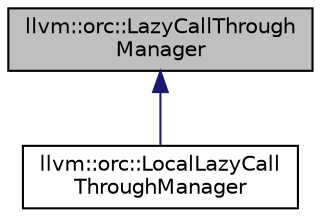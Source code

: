 digraph "llvm::orc::LazyCallThroughManager"
{
 // LATEX_PDF_SIZE
  bgcolor="transparent";
  edge [fontname="Helvetica",fontsize="10",labelfontname="Helvetica",labelfontsize="10"];
  node [fontname="Helvetica",fontsize="10",shape="box"];
  Node1 [label="llvm::orc::LazyCallThrough\lManager",height=0.2,width=0.4,color="black", fillcolor="grey75", style="filled", fontcolor="black",tooltip="Manages a set of 'lazy call-through' trampolines."];
  Node1 -> Node2 [dir="back",color="midnightblue",fontsize="10",style="solid",fontname="Helvetica"];
  Node2 [label="llvm::orc::LocalLazyCall\lThroughManager",height=0.2,width=0.4,color="black",URL="$classllvm_1_1orc_1_1LocalLazyCallThroughManager.html",tooltip="A lazy call-through manager that builds trampolines in the current process."];
}
